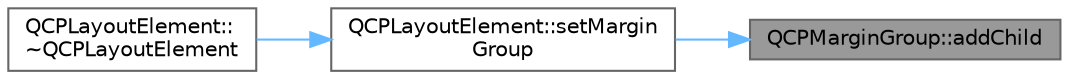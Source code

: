 digraph "QCPMarginGroup::addChild"
{
 // LATEX_PDF_SIZE
  bgcolor="transparent";
  edge [fontname=Helvetica,fontsize=10,labelfontname=Helvetica,labelfontsize=10];
  node [fontname=Helvetica,fontsize=10,shape=box,height=0.2,width=0.4];
  rankdir="RL";
  Node1 [label="QCPMarginGroup::addChild",height=0.2,width=0.4,color="gray40", fillcolor="grey60", style="filled", fontcolor="black",tooltip=" "];
  Node1 -> Node2 [dir="back",color="steelblue1",style="solid"];
  Node2 [label="QCPLayoutElement::setMargin\lGroup",height=0.2,width=0.4,color="grey40", fillcolor="white", style="filled",URL="$class_q_c_p_layout_element.html#a516e56f76b6bc100e8e71d329866847d",tooltip=" "];
  Node2 -> Node3 [dir="back",color="steelblue1",style="solid"];
  Node3 [label="QCPLayoutElement::\l~QCPLayoutElement",height=0.2,width=0.4,color="grey40", fillcolor="white", style="filled",URL="$class_q_c_p_layout_element.html#a0dc52343920011b3e72d61fc94ed3400",tooltip=" "];
}
